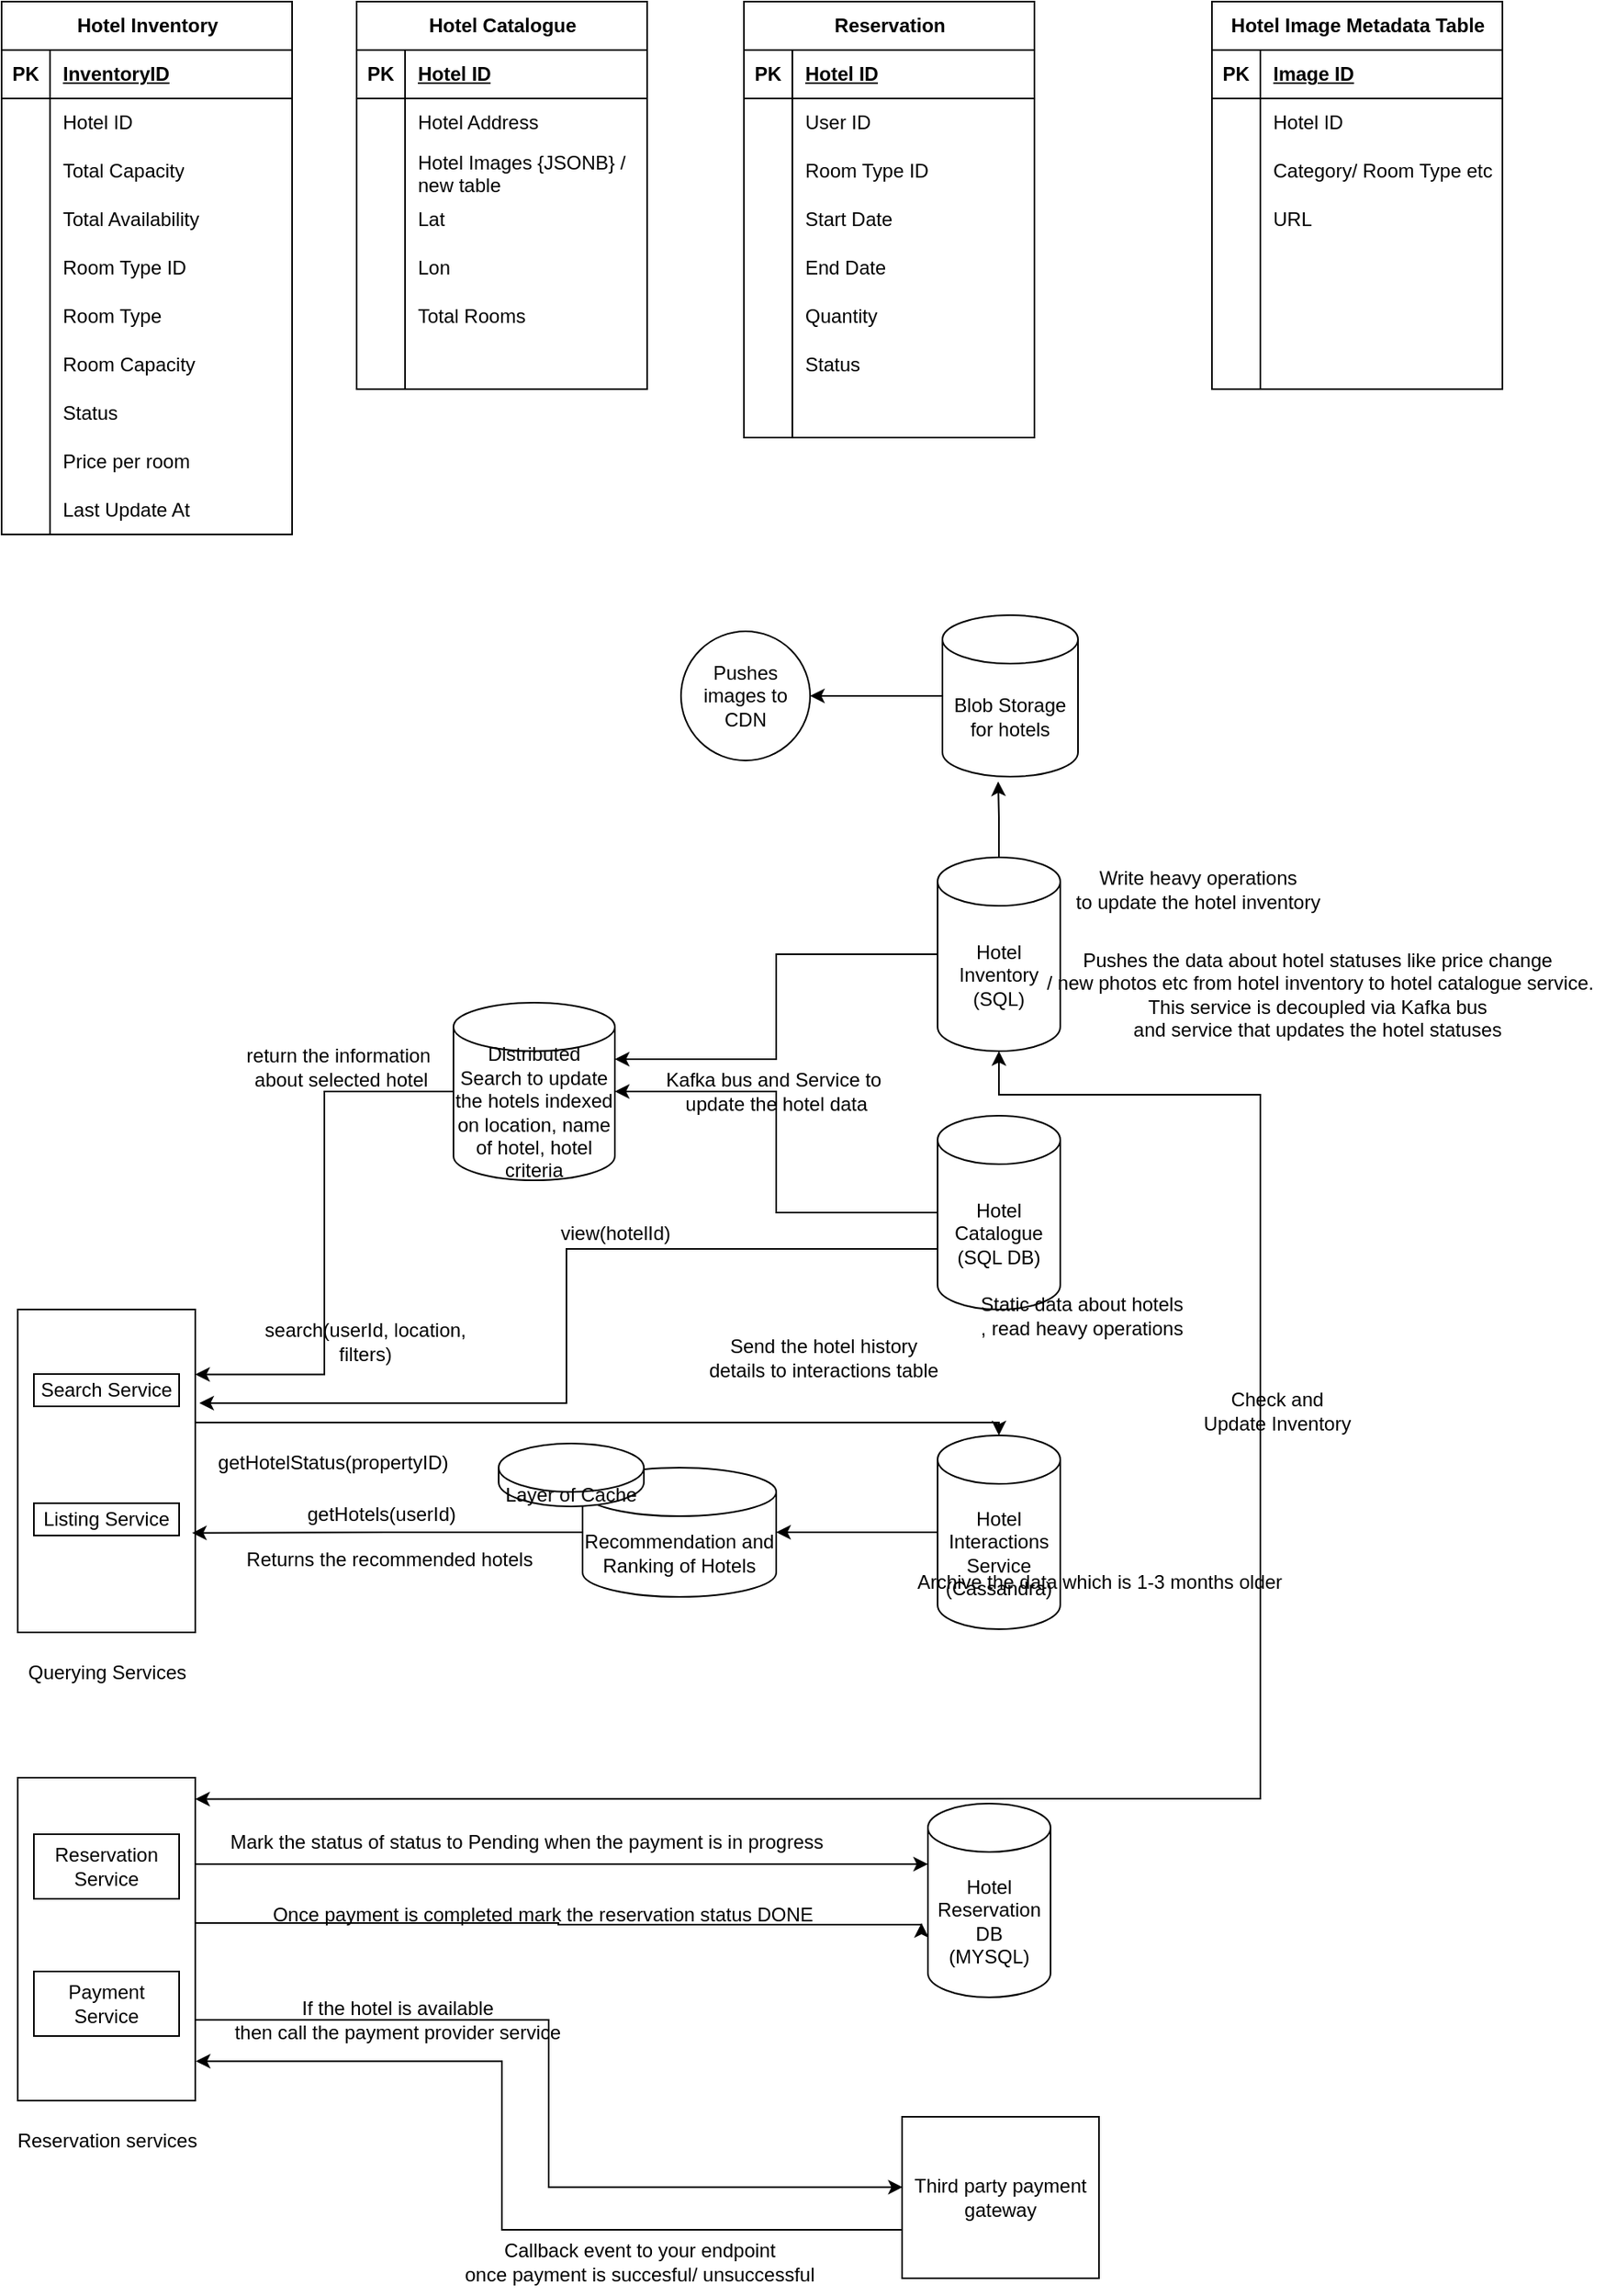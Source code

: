 <mxfile version="25.0.3">
  <diagram name="Page-1" id="vm1UubGcQgJOCqlKM7Y3">
    <mxGraphModel dx="2886" dy="2250" grid="1" gridSize="10" guides="1" tooltips="1" connect="1" arrows="1" fold="1" page="1" pageScale="1" pageWidth="827" pageHeight="1169" math="0" shadow="0">
      <root>
        <mxCell id="0" />
        <mxCell id="1" parent="0" />
        <mxCell id="UW23x5V6I6c93Vik2lZC-2" value="" style="rounded=0;whiteSpace=wrap;html=1;" vertex="1" parent="1">
          <mxGeometry y="240" width="110" height="200" as="geometry" />
        </mxCell>
        <mxCell id="UW23x5V6I6c93Vik2lZC-30" style="edgeStyle=orthogonalEdgeStyle;rounded=0;orthogonalLoop=1;jettySize=auto;html=1;entryX=1;entryY=0.5;entryDx=0;entryDy=0;entryPerimeter=0;" edge="1" parent="1" source="UW23x5V6I6c93Vik2lZC-3" target="UW23x5V6I6c93Vik2lZC-25">
          <mxGeometry relative="1" as="geometry">
            <mxPoint x="414" y="180" as="targetPoint" />
          </mxGeometry>
        </mxCell>
        <mxCell id="UW23x5V6I6c93Vik2lZC-3" value="Hotel Catalogue&lt;div&gt;(SQL DB)&lt;/div&gt;" style="shape=cylinder3;whiteSpace=wrap;html=1;boundedLbl=1;backgroundOutline=1;size=15;" vertex="1" parent="1">
          <mxGeometry x="570" y="120" width="76" height="120" as="geometry" />
        </mxCell>
        <mxCell id="UW23x5V6I6c93Vik2lZC-4" value="Hotel Inventory&lt;div&gt;(SQL)&lt;/div&gt;" style="shape=cylinder3;whiteSpace=wrap;html=1;boundedLbl=1;backgroundOutline=1;size=15;" vertex="1" parent="1">
          <mxGeometry x="570" y="-40" width="76" height="120" as="geometry" />
        </mxCell>
        <mxCell id="UW23x5V6I6c93Vik2lZC-6" value="search(userId, location,&lt;div&gt;filters)&lt;/div&gt;" style="text;html=1;align=center;verticalAlign=middle;resizable=0;points=[];autosize=1;strokeColor=none;fillColor=none;" vertex="1" parent="1">
          <mxGeometry x="140" y="240" width="150" height="40" as="geometry" />
        </mxCell>
        <mxCell id="UW23x5V6I6c93Vik2lZC-12" value="getHotelStatus(propertyID)" style="text;html=1;align=center;verticalAlign=middle;resizable=0;points=[];autosize=1;strokeColor=none;fillColor=none;" vertex="1" parent="1">
          <mxGeometry x="110" y="320" width="170" height="30" as="geometry" />
        </mxCell>
        <mxCell id="UW23x5V6I6c93Vik2lZC-14" value="Search Service" style="rounded=0;whiteSpace=wrap;html=1;" vertex="1" parent="1">
          <mxGeometry x="10" y="280" width="90" height="20" as="geometry" />
        </mxCell>
        <mxCell id="UW23x5V6I6c93Vik2lZC-15" value="Listing Service" style="rounded=0;whiteSpace=wrap;html=1;" vertex="1" parent="1">
          <mxGeometry x="10" y="360" width="90" height="20" as="geometry" />
        </mxCell>
        <mxCell id="UW23x5V6I6c93Vik2lZC-25" value="Distributed Search to update the hotels indexed on location, name of hotel, hotel criteria" style="shape=cylinder3;whiteSpace=wrap;html=1;boundedLbl=1;backgroundOutline=1;size=15;" vertex="1" parent="1">
          <mxGeometry x="270" y="50" width="100" height="110" as="geometry" />
        </mxCell>
        <mxCell id="UW23x5V6I6c93Vik2lZC-31" value="return the information&amp;nbsp;&lt;div&gt;about selected hotel&lt;br&gt;&lt;/div&gt;" style="text;html=1;align=center;verticalAlign=middle;resizable=0;points=[];autosize=1;strokeColor=none;fillColor=none;" vertex="1" parent="1">
          <mxGeometry x="130" y="70" width="140" height="40" as="geometry" />
        </mxCell>
        <mxCell id="UW23x5V6I6c93Vik2lZC-36" value="Kafka bus and Service to&lt;div&gt;&amp;nbsp;update the hotel data&lt;/div&gt;" style="text;html=1;align=center;verticalAlign=middle;resizable=0;points=[];autosize=1;strokeColor=none;fillColor=none;" vertex="1" parent="1">
          <mxGeometry x="388" y="85" width="160" height="40" as="geometry" />
        </mxCell>
        <mxCell id="UW23x5V6I6c93Vik2lZC-37" value="Hotel Interactions Service&lt;div&gt;(Cassandra)&lt;/div&gt;" style="shape=cylinder3;whiteSpace=wrap;html=1;boundedLbl=1;backgroundOutline=1;size=15;" vertex="1" parent="1">
          <mxGeometry x="570" y="318" width="76" height="120" as="geometry" />
        </mxCell>
        <mxCell id="UW23x5V6I6c93Vik2lZC-38" value="&lt;div&gt;Recommendation and Ranking of Hotels&lt;/div&gt;" style="shape=cylinder3;whiteSpace=wrap;html=1;boundedLbl=1;backgroundOutline=1;size=15;" vertex="1" parent="1">
          <mxGeometry x="350" y="338" width="120" height="80" as="geometry" />
        </mxCell>
        <mxCell id="UW23x5V6I6c93Vik2lZC-39" style="edgeStyle=orthogonalEdgeStyle;rounded=0;orthogonalLoop=1;jettySize=auto;html=1;entryX=1;entryY=0.5;entryDx=0;entryDy=0;entryPerimeter=0;" edge="1" parent="1" source="UW23x5V6I6c93Vik2lZC-37" target="UW23x5V6I6c93Vik2lZC-38">
          <mxGeometry relative="1" as="geometry" />
        </mxCell>
        <mxCell id="UW23x5V6I6c93Vik2lZC-40" style="edgeStyle=orthogonalEdgeStyle;rounded=0;orthogonalLoop=1;jettySize=auto;html=1;entryX=0.982;entryY=0.692;entryDx=0;entryDy=0;entryPerimeter=0;" edge="1" parent="1" source="UW23x5V6I6c93Vik2lZC-38" target="UW23x5V6I6c93Vik2lZC-2">
          <mxGeometry relative="1" as="geometry" />
        </mxCell>
        <mxCell id="UW23x5V6I6c93Vik2lZC-42" style="edgeStyle=orthogonalEdgeStyle;rounded=0;orthogonalLoop=1;jettySize=auto;html=1;entryX=0.5;entryY=0;entryDx=0;entryDy=0;entryPerimeter=0;" edge="1" parent="1" target="UW23x5V6I6c93Vik2lZC-37">
          <mxGeometry relative="1" as="geometry">
            <mxPoint x="110" y="310" as="sourcePoint" />
            <Array as="points">
              <mxPoint x="110" y="310" />
              <mxPoint x="608" y="310" />
            </Array>
          </mxGeometry>
        </mxCell>
        <mxCell id="UW23x5V6I6c93Vik2lZC-43" style="edgeStyle=orthogonalEdgeStyle;rounded=0;orthogonalLoop=1;jettySize=auto;html=1;entryX=1;entryY=0.201;entryDx=0;entryDy=0;entryPerimeter=0;" edge="1" parent="1" source="UW23x5V6I6c93Vik2lZC-25" target="UW23x5V6I6c93Vik2lZC-2">
          <mxGeometry relative="1" as="geometry" />
        </mxCell>
        <mxCell id="UW23x5V6I6c93Vik2lZC-44" value="Send the hotel history&lt;div&gt;details to interactions table&lt;/div&gt;" style="text;html=1;align=center;verticalAlign=middle;resizable=0;points=[];autosize=1;strokeColor=none;fillColor=none;" vertex="1" parent="1">
          <mxGeometry x="414" y="250" width="170" height="40" as="geometry" />
        </mxCell>
        <mxCell id="UW23x5V6I6c93Vik2lZC-46" value="Pushes the data about hotel statuses like price change&lt;div&gt;&amp;nbsp;/ new photos etc from hotel inventory to hotel catalogue service.&lt;/div&gt;&lt;div&gt;This service is decoupled via Kafka bus&lt;/div&gt;&lt;div&gt;and service that updates the hotel statuses&lt;/div&gt;" style="text;html=1;align=center;verticalAlign=middle;resizable=0;points=[];autosize=1;strokeColor=none;fillColor=none;" vertex="1" parent="1">
          <mxGeometry x="620" y="10" width="370" height="70" as="geometry" />
        </mxCell>
        <mxCell id="UW23x5V6I6c93Vik2lZC-47" value="Returns the recommended hotels" style="text;html=1;align=center;verticalAlign=middle;resizable=0;points=[];autosize=1;strokeColor=none;fillColor=none;" vertex="1" parent="1">
          <mxGeometry x="130" y="380" width="200" height="30" as="geometry" />
        </mxCell>
        <mxCell id="UW23x5V6I6c93Vik2lZC-50" value="&lt;div&gt;Layer of Cache&lt;/div&gt;" style="shape=cylinder3;whiteSpace=wrap;html=1;boundedLbl=1;backgroundOutline=1;size=15;" vertex="1" parent="1">
          <mxGeometry x="298" y="323" width="90" height="39" as="geometry" />
        </mxCell>
        <mxCell id="UW23x5V6I6c93Vik2lZC-51" value="getHotels(userId)" style="text;html=1;align=center;verticalAlign=middle;resizable=0;points=[];autosize=1;strokeColor=none;fillColor=none;" vertex="1" parent="1">
          <mxGeometry x="170" y="354" width="110" height="26" as="geometry" />
        </mxCell>
        <mxCell id="UW23x5V6I6c93Vik2lZC-52" value="&lt;br class=&quot;Apple-interchange-newline&quot;&gt;&lt;span style=&quot;text-wrap-mode: wrap;&quot;&gt;Archive the data which is 1-3 months older&lt;/span&gt;" style="text;html=1;align=center;verticalAlign=middle;resizable=0;points=[];autosize=1;strokeColor=none;fillColor=none;" vertex="1" parent="1">
          <mxGeometry x="548" y="380" width="244" height="41" as="geometry" />
        </mxCell>
        <mxCell id="UW23x5V6I6c93Vik2lZC-53" value="Hotel Inventory" style="shape=table;startSize=30;container=1;collapsible=1;childLayout=tableLayout;fixedRows=1;rowLines=0;fontStyle=1;align=center;resizeLast=1;html=1;" vertex="1" parent="1">
          <mxGeometry x="-10" y="-570" width="180" height="330" as="geometry" />
        </mxCell>
        <mxCell id="UW23x5V6I6c93Vik2lZC-54" value="" style="shape=tableRow;horizontal=0;startSize=0;swimlaneHead=0;swimlaneBody=0;fillColor=none;collapsible=0;dropTarget=0;points=[[0,0.5],[1,0.5]];portConstraint=eastwest;top=0;left=0;right=0;bottom=1;" vertex="1" parent="UW23x5V6I6c93Vik2lZC-53">
          <mxGeometry y="30" width="180" height="30" as="geometry" />
        </mxCell>
        <mxCell id="UW23x5V6I6c93Vik2lZC-55" value="PK" style="shape=partialRectangle;connectable=0;fillColor=none;top=0;left=0;bottom=0;right=0;fontStyle=1;overflow=hidden;whiteSpace=wrap;html=1;" vertex="1" parent="UW23x5V6I6c93Vik2lZC-54">
          <mxGeometry width="30" height="30" as="geometry">
            <mxRectangle width="30" height="30" as="alternateBounds" />
          </mxGeometry>
        </mxCell>
        <mxCell id="UW23x5V6I6c93Vik2lZC-56" value="InventoryID" style="shape=partialRectangle;connectable=0;fillColor=none;top=0;left=0;bottom=0;right=0;align=left;spacingLeft=6;fontStyle=5;overflow=hidden;whiteSpace=wrap;html=1;" vertex="1" parent="UW23x5V6I6c93Vik2lZC-54">
          <mxGeometry x="30" width="150" height="30" as="geometry">
            <mxRectangle width="150" height="30" as="alternateBounds" />
          </mxGeometry>
        </mxCell>
        <mxCell id="UW23x5V6I6c93Vik2lZC-57" value="" style="shape=tableRow;horizontal=0;startSize=0;swimlaneHead=0;swimlaneBody=0;fillColor=none;collapsible=0;dropTarget=0;points=[[0,0.5],[1,0.5]];portConstraint=eastwest;top=0;left=0;right=0;bottom=0;" vertex="1" parent="UW23x5V6I6c93Vik2lZC-53">
          <mxGeometry y="60" width="180" height="30" as="geometry" />
        </mxCell>
        <mxCell id="UW23x5V6I6c93Vik2lZC-58" value="" style="shape=partialRectangle;connectable=0;fillColor=none;top=0;left=0;bottom=0;right=0;editable=1;overflow=hidden;whiteSpace=wrap;html=1;" vertex="1" parent="UW23x5V6I6c93Vik2lZC-57">
          <mxGeometry width="30" height="30" as="geometry">
            <mxRectangle width="30" height="30" as="alternateBounds" />
          </mxGeometry>
        </mxCell>
        <mxCell id="UW23x5V6I6c93Vik2lZC-59" value="Hotel ID" style="shape=partialRectangle;connectable=0;fillColor=none;top=0;left=0;bottom=0;right=0;align=left;spacingLeft=6;overflow=hidden;whiteSpace=wrap;html=1;" vertex="1" parent="UW23x5V6I6c93Vik2lZC-57">
          <mxGeometry x="30" width="150" height="30" as="geometry">
            <mxRectangle width="150" height="30" as="alternateBounds" />
          </mxGeometry>
        </mxCell>
        <mxCell id="UW23x5V6I6c93Vik2lZC-106" style="shape=tableRow;horizontal=0;startSize=0;swimlaneHead=0;swimlaneBody=0;fillColor=none;collapsible=0;dropTarget=0;points=[[0,0.5],[1,0.5]];portConstraint=eastwest;top=0;left=0;right=0;bottom=0;" vertex="1" parent="UW23x5V6I6c93Vik2lZC-53">
          <mxGeometry y="90" width="180" height="30" as="geometry" />
        </mxCell>
        <mxCell id="UW23x5V6I6c93Vik2lZC-107" style="shape=partialRectangle;connectable=0;fillColor=none;top=0;left=0;bottom=0;right=0;editable=1;overflow=hidden;whiteSpace=wrap;html=1;" vertex="1" parent="UW23x5V6I6c93Vik2lZC-106">
          <mxGeometry width="30" height="30" as="geometry">
            <mxRectangle width="30" height="30" as="alternateBounds" />
          </mxGeometry>
        </mxCell>
        <mxCell id="UW23x5V6I6c93Vik2lZC-108" value="Total Capacity" style="shape=partialRectangle;connectable=0;fillColor=none;top=0;left=0;bottom=0;right=0;align=left;spacingLeft=6;overflow=hidden;whiteSpace=wrap;html=1;" vertex="1" parent="UW23x5V6I6c93Vik2lZC-106">
          <mxGeometry x="30" width="150" height="30" as="geometry">
            <mxRectangle width="150" height="30" as="alternateBounds" />
          </mxGeometry>
        </mxCell>
        <mxCell id="UW23x5V6I6c93Vik2lZC-103" style="shape=tableRow;horizontal=0;startSize=0;swimlaneHead=0;swimlaneBody=0;fillColor=none;collapsible=0;dropTarget=0;points=[[0,0.5],[1,0.5]];portConstraint=eastwest;top=0;left=0;right=0;bottom=0;" vertex="1" parent="UW23x5V6I6c93Vik2lZC-53">
          <mxGeometry y="120" width="180" height="30" as="geometry" />
        </mxCell>
        <mxCell id="UW23x5V6I6c93Vik2lZC-104" style="shape=partialRectangle;connectable=0;fillColor=none;top=0;left=0;bottom=0;right=0;editable=1;overflow=hidden;whiteSpace=wrap;html=1;" vertex="1" parent="UW23x5V6I6c93Vik2lZC-103">
          <mxGeometry width="30" height="30" as="geometry">
            <mxRectangle width="30" height="30" as="alternateBounds" />
          </mxGeometry>
        </mxCell>
        <mxCell id="UW23x5V6I6c93Vik2lZC-105" value="Total Availability" style="shape=partialRectangle;connectable=0;fillColor=none;top=0;left=0;bottom=0;right=0;align=left;spacingLeft=6;overflow=hidden;whiteSpace=wrap;html=1;" vertex="1" parent="UW23x5V6I6c93Vik2lZC-103">
          <mxGeometry x="30" width="150" height="30" as="geometry">
            <mxRectangle width="150" height="30" as="alternateBounds" />
          </mxGeometry>
        </mxCell>
        <mxCell id="UW23x5V6I6c93Vik2lZC-131" style="shape=tableRow;horizontal=0;startSize=0;swimlaneHead=0;swimlaneBody=0;fillColor=none;collapsible=0;dropTarget=0;points=[[0,0.5],[1,0.5]];portConstraint=eastwest;top=0;left=0;right=0;bottom=0;" vertex="1" parent="UW23x5V6I6c93Vik2lZC-53">
          <mxGeometry y="150" width="180" height="30" as="geometry" />
        </mxCell>
        <mxCell id="UW23x5V6I6c93Vik2lZC-132" style="shape=partialRectangle;connectable=0;fillColor=none;top=0;left=0;bottom=0;right=0;editable=1;overflow=hidden;whiteSpace=wrap;html=1;" vertex="1" parent="UW23x5V6I6c93Vik2lZC-131">
          <mxGeometry width="30" height="30" as="geometry">
            <mxRectangle width="30" height="30" as="alternateBounds" />
          </mxGeometry>
        </mxCell>
        <mxCell id="UW23x5V6I6c93Vik2lZC-133" value="Room Type ID" style="shape=partialRectangle;connectable=0;fillColor=none;top=0;left=0;bottom=0;right=0;align=left;spacingLeft=6;overflow=hidden;whiteSpace=wrap;html=1;" vertex="1" parent="UW23x5V6I6c93Vik2lZC-131">
          <mxGeometry x="30" width="150" height="30" as="geometry">
            <mxRectangle width="150" height="30" as="alternateBounds" />
          </mxGeometry>
        </mxCell>
        <mxCell id="UW23x5V6I6c93Vik2lZC-60" value="" style="shape=tableRow;horizontal=0;startSize=0;swimlaneHead=0;swimlaneBody=0;fillColor=none;collapsible=0;dropTarget=0;points=[[0,0.5],[1,0.5]];portConstraint=eastwest;top=0;left=0;right=0;bottom=0;" vertex="1" parent="UW23x5V6I6c93Vik2lZC-53">
          <mxGeometry y="180" width="180" height="30" as="geometry" />
        </mxCell>
        <mxCell id="UW23x5V6I6c93Vik2lZC-61" value="" style="shape=partialRectangle;connectable=0;fillColor=none;top=0;left=0;bottom=0;right=0;editable=1;overflow=hidden;whiteSpace=wrap;html=1;" vertex="1" parent="UW23x5V6I6c93Vik2lZC-60">
          <mxGeometry width="30" height="30" as="geometry">
            <mxRectangle width="30" height="30" as="alternateBounds" />
          </mxGeometry>
        </mxCell>
        <mxCell id="UW23x5V6I6c93Vik2lZC-62" value="Room Type" style="shape=partialRectangle;connectable=0;fillColor=none;top=0;left=0;bottom=0;right=0;align=left;spacingLeft=6;overflow=hidden;whiteSpace=wrap;html=1;" vertex="1" parent="UW23x5V6I6c93Vik2lZC-60">
          <mxGeometry x="30" width="150" height="30" as="geometry">
            <mxRectangle width="150" height="30" as="alternateBounds" />
          </mxGeometry>
        </mxCell>
        <mxCell id="UW23x5V6I6c93Vik2lZC-63" value="" style="shape=tableRow;horizontal=0;startSize=0;swimlaneHead=0;swimlaneBody=0;fillColor=none;collapsible=0;dropTarget=0;points=[[0,0.5],[1,0.5]];portConstraint=eastwest;top=0;left=0;right=0;bottom=0;" vertex="1" parent="UW23x5V6I6c93Vik2lZC-53">
          <mxGeometry y="210" width="180" height="30" as="geometry" />
        </mxCell>
        <mxCell id="UW23x5V6I6c93Vik2lZC-64" value="" style="shape=partialRectangle;connectable=0;fillColor=none;top=0;left=0;bottom=0;right=0;editable=1;overflow=hidden;whiteSpace=wrap;html=1;" vertex="1" parent="UW23x5V6I6c93Vik2lZC-63">
          <mxGeometry width="30" height="30" as="geometry">
            <mxRectangle width="30" height="30" as="alternateBounds" />
          </mxGeometry>
        </mxCell>
        <mxCell id="UW23x5V6I6c93Vik2lZC-65" value="Room Capacity" style="shape=partialRectangle;connectable=0;fillColor=none;top=0;left=0;bottom=0;right=0;align=left;spacingLeft=6;overflow=hidden;whiteSpace=wrap;html=1;" vertex="1" parent="UW23x5V6I6c93Vik2lZC-63">
          <mxGeometry x="30" width="150" height="30" as="geometry">
            <mxRectangle width="150" height="30" as="alternateBounds" />
          </mxGeometry>
        </mxCell>
        <mxCell id="UW23x5V6I6c93Vik2lZC-100" style="shape=tableRow;horizontal=0;startSize=0;swimlaneHead=0;swimlaneBody=0;fillColor=none;collapsible=0;dropTarget=0;points=[[0,0.5],[1,0.5]];portConstraint=eastwest;top=0;left=0;right=0;bottom=0;" vertex="1" parent="UW23x5V6I6c93Vik2lZC-53">
          <mxGeometry y="240" width="180" height="30" as="geometry" />
        </mxCell>
        <mxCell id="UW23x5V6I6c93Vik2lZC-101" style="shape=partialRectangle;connectable=0;fillColor=none;top=0;left=0;bottom=0;right=0;editable=1;overflow=hidden;whiteSpace=wrap;html=1;" vertex="1" parent="UW23x5V6I6c93Vik2lZC-100">
          <mxGeometry width="30" height="30" as="geometry">
            <mxRectangle width="30" height="30" as="alternateBounds" />
          </mxGeometry>
        </mxCell>
        <mxCell id="UW23x5V6I6c93Vik2lZC-102" value="Status" style="shape=partialRectangle;connectable=0;fillColor=none;top=0;left=0;bottom=0;right=0;align=left;spacingLeft=6;overflow=hidden;whiteSpace=wrap;html=1;" vertex="1" parent="UW23x5V6I6c93Vik2lZC-100">
          <mxGeometry x="30" width="150" height="30" as="geometry">
            <mxRectangle width="150" height="30" as="alternateBounds" />
          </mxGeometry>
        </mxCell>
        <mxCell id="UW23x5V6I6c93Vik2lZC-69" style="shape=tableRow;horizontal=0;startSize=0;swimlaneHead=0;swimlaneBody=0;fillColor=none;collapsible=0;dropTarget=0;points=[[0,0.5],[1,0.5]];portConstraint=eastwest;top=0;left=0;right=0;bottom=0;" vertex="1" parent="UW23x5V6I6c93Vik2lZC-53">
          <mxGeometry y="270" width="180" height="30" as="geometry" />
        </mxCell>
        <mxCell id="UW23x5V6I6c93Vik2lZC-70" style="shape=partialRectangle;connectable=0;fillColor=none;top=0;left=0;bottom=0;right=0;editable=1;overflow=hidden;whiteSpace=wrap;html=1;" vertex="1" parent="UW23x5V6I6c93Vik2lZC-69">
          <mxGeometry width="30" height="30" as="geometry">
            <mxRectangle width="30" height="30" as="alternateBounds" />
          </mxGeometry>
        </mxCell>
        <mxCell id="UW23x5V6I6c93Vik2lZC-71" value="Price per room" style="shape=partialRectangle;connectable=0;fillColor=none;top=0;left=0;bottom=0;right=0;align=left;spacingLeft=6;overflow=hidden;whiteSpace=wrap;html=1;" vertex="1" parent="UW23x5V6I6c93Vik2lZC-69">
          <mxGeometry x="30" width="150" height="30" as="geometry">
            <mxRectangle width="150" height="30" as="alternateBounds" />
          </mxGeometry>
        </mxCell>
        <mxCell id="UW23x5V6I6c93Vik2lZC-72" style="shape=tableRow;horizontal=0;startSize=0;swimlaneHead=0;swimlaneBody=0;fillColor=none;collapsible=0;dropTarget=0;points=[[0,0.5],[1,0.5]];portConstraint=eastwest;top=0;left=0;right=0;bottom=0;" vertex="1" parent="UW23x5V6I6c93Vik2lZC-53">
          <mxGeometry y="300" width="180" height="30" as="geometry" />
        </mxCell>
        <mxCell id="UW23x5V6I6c93Vik2lZC-73" style="shape=partialRectangle;connectable=0;fillColor=none;top=0;left=0;bottom=0;right=0;editable=1;overflow=hidden;whiteSpace=wrap;html=1;" vertex="1" parent="UW23x5V6I6c93Vik2lZC-72">
          <mxGeometry width="30" height="30" as="geometry">
            <mxRectangle width="30" height="30" as="alternateBounds" />
          </mxGeometry>
        </mxCell>
        <mxCell id="UW23x5V6I6c93Vik2lZC-74" value="Last Update At" style="shape=partialRectangle;connectable=0;fillColor=none;top=0;left=0;bottom=0;right=0;align=left;spacingLeft=6;overflow=hidden;whiteSpace=wrap;html=1;" vertex="1" parent="UW23x5V6I6c93Vik2lZC-72">
          <mxGeometry x="30" width="150" height="30" as="geometry">
            <mxRectangle width="150" height="30" as="alternateBounds" />
          </mxGeometry>
        </mxCell>
        <mxCell id="UW23x5V6I6c93Vik2lZC-75" value="Hotel Catalogue" style="shape=table;startSize=30;container=1;collapsible=1;childLayout=tableLayout;fixedRows=1;rowLines=0;fontStyle=1;align=center;resizeLast=1;html=1;" vertex="1" parent="1">
          <mxGeometry x="210" y="-570" width="180" height="240" as="geometry" />
        </mxCell>
        <mxCell id="UW23x5V6I6c93Vik2lZC-76" value="" style="shape=tableRow;horizontal=0;startSize=0;swimlaneHead=0;swimlaneBody=0;fillColor=none;collapsible=0;dropTarget=0;points=[[0,0.5],[1,0.5]];portConstraint=eastwest;top=0;left=0;right=0;bottom=1;" vertex="1" parent="UW23x5V6I6c93Vik2lZC-75">
          <mxGeometry y="30" width="180" height="30" as="geometry" />
        </mxCell>
        <mxCell id="UW23x5V6I6c93Vik2lZC-77" value="PK" style="shape=partialRectangle;connectable=0;fillColor=none;top=0;left=0;bottom=0;right=0;fontStyle=1;overflow=hidden;whiteSpace=wrap;html=1;" vertex="1" parent="UW23x5V6I6c93Vik2lZC-76">
          <mxGeometry width="30" height="30" as="geometry">
            <mxRectangle width="30" height="30" as="alternateBounds" />
          </mxGeometry>
        </mxCell>
        <mxCell id="UW23x5V6I6c93Vik2lZC-78" value="Hotel ID" style="shape=partialRectangle;connectable=0;fillColor=none;top=0;left=0;bottom=0;right=0;align=left;spacingLeft=6;fontStyle=5;overflow=hidden;whiteSpace=wrap;html=1;" vertex="1" parent="UW23x5V6I6c93Vik2lZC-76">
          <mxGeometry x="30" width="150" height="30" as="geometry">
            <mxRectangle width="150" height="30" as="alternateBounds" />
          </mxGeometry>
        </mxCell>
        <mxCell id="UW23x5V6I6c93Vik2lZC-79" value="" style="shape=tableRow;horizontal=0;startSize=0;swimlaneHead=0;swimlaneBody=0;fillColor=none;collapsible=0;dropTarget=0;points=[[0,0.5],[1,0.5]];portConstraint=eastwest;top=0;left=0;right=0;bottom=0;" vertex="1" parent="UW23x5V6I6c93Vik2lZC-75">
          <mxGeometry y="60" width="180" height="30" as="geometry" />
        </mxCell>
        <mxCell id="UW23x5V6I6c93Vik2lZC-80" value="" style="shape=partialRectangle;connectable=0;fillColor=none;top=0;left=0;bottom=0;right=0;editable=1;overflow=hidden;whiteSpace=wrap;html=1;" vertex="1" parent="UW23x5V6I6c93Vik2lZC-79">
          <mxGeometry width="30" height="30" as="geometry">
            <mxRectangle width="30" height="30" as="alternateBounds" />
          </mxGeometry>
        </mxCell>
        <mxCell id="UW23x5V6I6c93Vik2lZC-81" value="Hotel Address" style="shape=partialRectangle;connectable=0;fillColor=none;top=0;left=0;bottom=0;right=0;align=left;spacingLeft=6;overflow=hidden;whiteSpace=wrap;html=1;" vertex="1" parent="UW23x5V6I6c93Vik2lZC-79">
          <mxGeometry x="30" width="150" height="30" as="geometry">
            <mxRectangle width="150" height="30" as="alternateBounds" />
          </mxGeometry>
        </mxCell>
        <mxCell id="UW23x5V6I6c93Vik2lZC-82" value="" style="shape=tableRow;horizontal=0;startSize=0;swimlaneHead=0;swimlaneBody=0;fillColor=none;collapsible=0;dropTarget=0;points=[[0,0.5],[1,0.5]];portConstraint=eastwest;top=0;left=0;right=0;bottom=0;" vertex="1" parent="UW23x5V6I6c93Vik2lZC-75">
          <mxGeometry y="90" width="180" height="30" as="geometry" />
        </mxCell>
        <mxCell id="UW23x5V6I6c93Vik2lZC-83" value="" style="shape=partialRectangle;connectable=0;fillColor=none;top=0;left=0;bottom=0;right=0;editable=1;overflow=hidden;whiteSpace=wrap;html=1;" vertex="1" parent="UW23x5V6I6c93Vik2lZC-82">
          <mxGeometry width="30" height="30" as="geometry">
            <mxRectangle width="30" height="30" as="alternateBounds" />
          </mxGeometry>
        </mxCell>
        <mxCell id="UW23x5V6I6c93Vik2lZC-84" value="Hotel Images {JSONB} / new table" style="shape=partialRectangle;connectable=0;fillColor=none;top=0;left=0;bottom=0;right=0;align=left;spacingLeft=6;overflow=hidden;whiteSpace=wrap;html=1;" vertex="1" parent="UW23x5V6I6c93Vik2lZC-82">
          <mxGeometry x="30" width="150" height="30" as="geometry">
            <mxRectangle width="150" height="30" as="alternateBounds" />
          </mxGeometry>
        </mxCell>
        <mxCell id="UW23x5V6I6c93Vik2lZC-85" value="" style="shape=tableRow;horizontal=0;startSize=0;swimlaneHead=0;swimlaneBody=0;fillColor=none;collapsible=0;dropTarget=0;points=[[0,0.5],[1,0.5]];portConstraint=eastwest;top=0;left=0;right=0;bottom=0;" vertex="1" parent="UW23x5V6I6c93Vik2lZC-75">
          <mxGeometry y="120" width="180" height="30" as="geometry" />
        </mxCell>
        <mxCell id="UW23x5V6I6c93Vik2lZC-86" value="" style="shape=partialRectangle;connectable=0;fillColor=none;top=0;left=0;bottom=0;right=0;editable=1;overflow=hidden;whiteSpace=wrap;html=1;" vertex="1" parent="UW23x5V6I6c93Vik2lZC-85">
          <mxGeometry width="30" height="30" as="geometry">
            <mxRectangle width="30" height="30" as="alternateBounds" />
          </mxGeometry>
        </mxCell>
        <mxCell id="UW23x5V6I6c93Vik2lZC-87" value="Lat" style="shape=partialRectangle;connectable=0;fillColor=none;top=0;left=0;bottom=0;right=0;align=left;spacingLeft=6;overflow=hidden;whiteSpace=wrap;html=1;" vertex="1" parent="UW23x5V6I6c93Vik2lZC-85">
          <mxGeometry x="30" width="150" height="30" as="geometry">
            <mxRectangle width="150" height="30" as="alternateBounds" />
          </mxGeometry>
        </mxCell>
        <mxCell id="UW23x5V6I6c93Vik2lZC-88" style="shape=tableRow;horizontal=0;startSize=0;swimlaneHead=0;swimlaneBody=0;fillColor=none;collapsible=0;dropTarget=0;points=[[0,0.5],[1,0.5]];portConstraint=eastwest;top=0;left=0;right=0;bottom=0;" vertex="1" parent="UW23x5V6I6c93Vik2lZC-75">
          <mxGeometry y="150" width="180" height="30" as="geometry" />
        </mxCell>
        <mxCell id="UW23x5V6I6c93Vik2lZC-89" style="shape=partialRectangle;connectable=0;fillColor=none;top=0;left=0;bottom=0;right=0;editable=1;overflow=hidden;whiteSpace=wrap;html=1;" vertex="1" parent="UW23x5V6I6c93Vik2lZC-88">
          <mxGeometry width="30" height="30" as="geometry">
            <mxRectangle width="30" height="30" as="alternateBounds" />
          </mxGeometry>
        </mxCell>
        <mxCell id="UW23x5V6I6c93Vik2lZC-90" value="Lon" style="shape=partialRectangle;connectable=0;fillColor=none;top=0;left=0;bottom=0;right=0;align=left;spacingLeft=6;overflow=hidden;whiteSpace=wrap;html=1;" vertex="1" parent="UW23x5V6I6c93Vik2lZC-88">
          <mxGeometry x="30" width="150" height="30" as="geometry">
            <mxRectangle width="150" height="30" as="alternateBounds" />
          </mxGeometry>
        </mxCell>
        <mxCell id="UW23x5V6I6c93Vik2lZC-91" style="shape=tableRow;horizontal=0;startSize=0;swimlaneHead=0;swimlaneBody=0;fillColor=none;collapsible=0;dropTarget=0;points=[[0,0.5],[1,0.5]];portConstraint=eastwest;top=0;left=0;right=0;bottom=0;" vertex="1" parent="UW23x5V6I6c93Vik2lZC-75">
          <mxGeometry y="180" width="180" height="30" as="geometry" />
        </mxCell>
        <mxCell id="UW23x5V6I6c93Vik2lZC-92" style="shape=partialRectangle;connectable=0;fillColor=none;top=0;left=0;bottom=0;right=0;editable=1;overflow=hidden;whiteSpace=wrap;html=1;" vertex="1" parent="UW23x5V6I6c93Vik2lZC-91">
          <mxGeometry width="30" height="30" as="geometry">
            <mxRectangle width="30" height="30" as="alternateBounds" />
          </mxGeometry>
        </mxCell>
        <mxCell id="UW23x5V6I6c93Vik2lZC-93" value="Total Rooms" style="shape=partialRectangle;connectable=0;fillColor=none;top=0;left=0;bottom=0;right=0;align=left;spacingLeft=6;overflow=hidden;whiteSpace=wrap;html=1;" vertex="1" parent="UW23x5V6I6c93Vik2lZC-91">
          <mxGeometry x="30" width="150" height="30" as="geometry">
            <mxRectangle width="150" height="30" as="alternateBounds" />
          </mxGeometry>
        </mxCell>
        <mxCell id="UW23x5V6I6c93Vik2lZC-94" style="shape=tableRow;horizontal=0;startSize=0;swimlaneHead=0;swimlaneBody=0;fillColor=none;collapsible=0;dropTarget=0;points=[[0,0.5],[1,0.5]];portConstraint=eastwest;top=0;left=0;right=0;bottom=0;" vertex="1" parent="UW23x5V6I6c93Vik2lZC-75">
          <mxGeometry y="210" width="180" height="30" as="geometry" />
        </mxCell>
        <mxCell id="UW23x5V6I6c93Vik2lZC-95" style="shape=partialRectangle;connectable=0;fillColor=none;top=0;left=0;bottom=0;right=0;editable=1;overflow=hidden;whiteSpace=wrap;html=1;" vertex="1" parent="UW23x5V6I6c93Vik2lZC-94">
          <mxGeometry width="30" height="30" as="geometry">
            <mxRectangle width="30" height="30" as="alternateBounds" />
          </mxGeometry>
        </mxCell>
        <mxCell id="UW23x5V6I6c93Vik2lZC-96" value="" style="shape=partialRectangle;connectable=0;fillColor=none;top=0;left=0;bottom=0;right=0;align=left;spacingLeft=6;overflow=hidden;whiteSpace=wrap;html=1;" vertex="1" parent="UW23x5V6I6c93Vik2lZC-94">
          <mxGeometry x="30" width="150" height="30" as="geometry">
            <mxRectangle width="150" height="30" as="alternateBounds" />
          </mxGeometry>
        </mxCell>
        <mxCell id="UW23x5V6I6c93Vik2lZC-97" style="edgeStyle=orthogonalEdgeStyle;rounded=0;orthogonalLoop=1;jettySize=auto;html=1;entryX=1;entryY=0;entryDx=0;entryDy=35;entryPerimeter=0;" edge="1" parent="1" source="UW23x5V6I6c93Vik2lZC-4" target="UW23x5V6I6c93Vik2lZC-25">
          <mxGeometry relative="1" as="geometry" />
        </mxCell>
        <mxCell id="UW23x5V6I6c93Vik2lZC-98" value="Static data about hotels&lt;div&gt;, read heavy operations&lt;/div&gt;" style="text;html=1;align=center;verticalAlign=middle;resizable=0;points=[];autosize=1;strokeColor=none;fillColor=none;" vertex="1" parent="1">
          <mxGeometry x="584" y="224" width="150" height="40" as="geometry" />
        </mxCell>
        <mxCell id="UW23x5V6I6c93Vik2lZC-99" value="Write heavy operations&lt;div&gt;to update the hotel inventory&lt;/div&gt;" style="text;html=1;align=center;verticalAlign=middle;resizable=0;points=[];autosize=1;strokeColor=none;fillColor=none;" vertex="1" parent="1">
          <mxGeometry x="646" y="-40" width="170" height="40" as="geometry" />
        </mxCell>
        <mxCell id="UW23x5V6I6c93Vik2lZC-109" value="Reservation" style="shape=table;startSize=30;container=1;collapsible=1;childLayout=tableLayout;fixedRows=1;rowLines=0;fontStyle=1;align=center;resizeLast=1;html=1;" vertex="1" parent="1">
          <mxGeometry x="450" y="-570" width="180" height="270" as="geometry" />
        </mxCell>
        <mxCell id="UW23x5V6I6c93Vik2lZC-110" value="" style="shape=tableRow;horizontal=0;startSize=0;swimlaneHead=0;swimlaneBody=0;fillColor=none;collapsible=0;dropTarget=0;points=[[0,0.5],[1,0.5]];portConstraint=eastwest;top=0;left=0;right=0;bottom=1;" vertex="1" parent="UW23x5V6I6c93Vik2lZC-109">
          <mxGeometry y="30" width="180" height="30" as="geometry" />
        </mxCell>
        <mxCell id="UW23x5V6I6c93Vik2lZC-111" value="PK" style="shape=partialRectangle;connectable=0;fillColor=none;top=0;left=0;bottom=0;right=0;fontStyle=1;overflow=hidden;whiteSpace=wrap;html=1;" vertex="1" parent="UW23x5V6I6c93Vik2lZC-110">
          <mxGeometry width="30" height="30" as="geometry">
            <mxRectangle width="30" height="30" as="alternateBounds" />
          </mxGeometry>
        </mxCell>
        <mxCell id="UW23x5V6I6c93Vik2lZC-112" value="Hotel ID" style="shape=partialRectangle;connectable=0;fillColor=none;top=0;left=0;bottom=0;right=0;align=left;spacingLeft=6;fontStyle=5;overflow=hidden;whiteSpace=wrap;html=1;" vertex="1" parent="UW23x5V6I6c93Vik2lZC-110">
          <mxGeometry x="30" width="150" height="30" as="geometry">
            <mxRectangle width="150" height="30" as="alternateBounds" />
          </mxGeometry>
        </mxCell>
        <mxCell id="UW23x5V6I6c93Vik2lZC-160" style="shape=tableRow;horizontal=0;startSize=0;swimlaneHead=0;swimlaneBody=0;fillColor=none;collapsible=0;dropTarget=0;points=[[0,0.5],[1,0.5]];portConstraint=eastwest;top=0;left=0;right=0;bottom=0;" vertex="1" parent="UW23x5V6I6c93Vik2lZC-109">
          <mxGeometry y="60" width="180" height="30" as="geometry" />
        </mxCell>
        <mxCell id="UW23x5V6I6c93Vik2lZC-161" style="shape=partialRectangle;connectable=0;fillColor=none;top=0;left=0;bottom=0;right=0;editable=1;overflow=hidden;whiteSpace=wrap;html=1;" vertex="1" parent="UW23x5V6I6c93Vik2lZC-160">
          <mxGeometry width="30" height="30" as="geometry">
            <mxRectangle width="30" height="30" as="alternateBounds" />
          </mxGeometry>
        </mxCell>
        <mxCell id="UW23x5V6I6c93Vik2lZC-162" value="User ID" style="shape=partialRectangle;connectable=0;fillColor=none;top=0;left=0;bottom=0;right=0;align=left;spacingLeft=6;overflow=hidden;whiteSpace=wrap;html=1;" vertex="1" parent="UW23x5V6I6c93Vik2lZC-160">
          <mxGeometry x="30" width="150" height="30" as="geometry">
            <mxRectangle width="150" height="30" as="alternateBounds" />
          </mxGeometry>
        </mxCell>
        <mxCell id="UW23x5V6I6c93Vik2lZC-113" value="" style="shape=tableRow;horizontal=0;startSize=0;swimlaneHead=0;swimlaneBody=0;fillColor=none;collapsible=0;dropTarget=0;points=[[0,0.5],[1,0.5]];portConstraint=eastwest;top=0;left=0;right=0;bottom=0;" vertex="1" parent="UW23x5V6I6c93Vik2lZC-109">
          <mxGeometry y="90" width="180" height="30" as="geometry" />
        </mxCell>
        <mxCell id="UW23x5V6I6c93Vik2lZC-114" value="" style="shape=partialRectangle;connectable=0;fillColor=none;top=0;left=0;bottom=0;right=0;editable=1;overflow=hidden;whiteSpace=wrap;html=1;" vertex="1" parent="UW23x5V6I6c93Vik2lZC-113">
          <mxGeometry width="30" height="30" as="geometry">
            <mxRectangle width="30" height="30" as="alternateBounds" />
          </mxGeometry>
        </mxCell>
        <mxCell id="UW23x5V6I6c93Vik2lZC-115" value="Room Type ID" style="shape=partialRectangle;connectable=0;fillColor=none;top=0;left=0;bottom=0;right=0;align=left;spacingLeft=6;overflow=hidden;whiteSpace=wrap;html=1;" vertex="1" parent="UW23x5V6I6c93Vik2lZC-113">
          <mxGeometry x="30" width="150" height="30" as="geometry">
            <mxRectangle width="150" height="30" as="alternateBounds" />
          </mxGeometry>
        </mxCell>
        <mxCell id="UW23x5V6I6c93Vik2lZC-116" value="" style="shape=tableRow;horizontal=0;startSize=0;swimlaneHead=0;swimlaneBody=0;fillColor=none;collapsible=0;dropTarget=0;points=[[0,0.5],[1,0.5]];portConstraint=eastwest;top=0;left=0;right=0;bottom=0;" vertex="1" parent="UW23x5V6I6c93Vik2lZC-109">
          <mxGeometry y="120" width="180" height="30" as="geometry" />
        </mxCell>
        <mxCell id="UW23x5V6I6c93Vik2lZC-117" value="" style="shape=partialRectangle;connectable=0;fillColor=none;top=0;left=0;bottom=0;right=0;editable=1;overflow=hidden;whiteSpace=wrap;html=1;" vertex="1" parent="UW23x5V6I6c93Vik2lZC-116">
          <mxGeometry width="30" height="30" as="geometry">
            <mxRectangle width="30" height="30" as="alternateBounds" />
          </mxGeometry>
        </mxCell>
        <mxCell id="UW23x5V6I6c93Vik2lZC-118" value="Start Date" style="shape=partialRectangle;connectable=0;fillColor=none;top=0;left=0;bottom=0;right=0;align=left;spacingLeft=6;overflow=hidden;whiteSpace=wrap;html=1;" vertex="1" parent="UW23x5V6I6c93Vik2lZC-116">
          <mxGeometry x="30" width="150" height="30" as="geometry">
            <mxRectangle width="150" height="30" as="alternateBounds" />
          </mxGeometry>
        </mxCell>
        <mxCell id="UW23x5V6I6c93Vik2lZC-119" value="" style="shape=tableRow;horizontal=0;startSize=0;swimlaneHead=0;swimlaneBody=0;fillColor=none;collapsible=0;dropTarget=0;points=[[0,0.5],[1,0.5]];portConstraint=eastwest;top=0;left=0;right=0;bottom=0;" vertex="1" parent="UW23x5V6I6c93Vik2lZC-109">
          <mxGeometry y="150" width="180" height="30" as="geometry" />
        </mxCell>
        <mxCell id="UW23x5V6I6c93Vik2lZC-120" value="" style="shape=partialRectangle;connectable=0;fillColor=none;top=0;left=0;bottom=0;right=0;editable=1;overflow=hidden;whiteSpace=wrap;html=1;" vertex="1" parent="UW23x5V6I6c93Vik2lZC-119">
          <mxGeometry width="30" height="30" as="geometry">
            <mxRectangle width="30" height="30" as="alternateBounds" />
          </mxGeometry>
        </mxCell>
        <mxCell id="UW23x5V6I6c93Vik2lZC-121" value="End Date" style="shape=partialRectangle;connectable=0;fillColor=none;top=0;left=0;bottom=0;right=0;align=left;spacingLeft=6;overflow=hidden;whiteSpace=wrap;html=1;" vertex="1" parent="UW23x5V6I6c93Vik2lZC-119">
          <mxGeometry x="30" width="150" height="30" as="geometry">
            <mxRectangle width="150" height="30" as="alternateBounds" />
          </mxGeometry>
        </mxCell>
        <mxCell id="UW23x5V6I6c93Vik2lZC-122" style="shape=tableRow;horizontal=0;startSize=0;swimlaneHead=0;swimlaneBody=0;fillColor=none;collapsible=0;dropTarget=0;points=[[0,0.5],[1,0.5]];portConstraint=eastwest;top=0;left=0;right=0;bottom=0;" vertex="1" parent="UW23x5V6I6c93Vik2lZC-109">
          <mxGeometry y="180" width="180" height="30" as="geometry" />
        </mxCell>
        <mxCell id="UW23x5V6I6c93Vik2lZC-123" style="shape=partialRectangle;connectable=0;fillColor=none;top=0;left=0;bottom=0;right=0;editable=1;overflow=hidden;whiteSpace=wrap;html=1;" vertex="1" parent="UW23x5V6I6c93Vik2lZC-122">
          <mxGeometry width="30" height="30" as="geometry">
            <mxRectangle width="30" height="30" as="alternateBounds" />
          </mxGeometry>
        </mxCell>
        <mxCell id="UW23x5V6I6c93Vik2lZC-124" value="Quantity" style="shape=partialRectangle;connectable=0;fillColor=none;top=0;left=0;bottom=0;right=0;align=left;spacingLeft=6;overflow=hidden;whiteSpace=wrap;html=1;" vertex="1" parent="UW23x5V6I6c93Vik2lZC-122">
          <mxGeometry x="30" width="150" height="30" as="geometry">
            <mxRectangle width="150" height="30" as="alternateBounds" />
          </mxGeometry>
        </mxCell>
        <mxCell id="UW23x5V6I6c93Vik2lZC-125" style="shape=tableRow;horizontal=0;startSize=0;swimlaneHead=0;swimlaneBody=0;fillColor=none;collapsible=0;dropTarget=0;points=[[0,0.5],[1,0.5]];portConstraint=eastwest;top=0;left=0;right=0;bottom=0;" vertex="1" parent="UW23x5V6I6c93Vik2lZC-109">
          <mxGeometry y="210" width="180" height="30" as="geometry" />
        </mxCell>
        <mxCell id="UW23x5V6I6c93Vik2lZC-126" style="shape=partialRectangle;connectable=0;fillColor=none;top=0;left=0;bottom=0;right=0;editable=1;overflow=hidden;whiteSpace=wrap;html=1;" vertex="1" parent="UW23x5V6I6c93Vik2lZC-125">
          <mxGeometry width="30" height="30" as="geometry">
            <mxRectangle width="30" height="30" as="alternateBounds" />
          </mxGeometry>
        </mxCell>
        <mxCell id="UW23x5V6I6c93Vik2lZC-127" value="Status" style="shape=partialRectangle;connectable=0;fillColor=none;top=0;left=0;bottom=0;right=0;align=left;spacingLeft=6;overflow=hidden;whiteSpace=wrap;html=1;" vertex="1" parent="UW23x5V6I6c93Vik2lZC-125">
          <mxGeometry x="30" width="150" height="30" as="geometry">
            <mxRectangle width="150" height="30" as="alternateBounds" />
          </mxGeometry>
        </mxCell>
        <mxCell id="UW23x5V6I6c93Vik2lZC-128" style="shape=tableRow;horizontal=0;startSize=0;swimlaneHead=0;swimlaneBody=0;fillColor=none;collapsible=0;dropTarget=0;points=[[0,0.5],[1,0.5]];portConstraint=eastwest;top=0;left=0;right=0;bottom=0;" vertex="1" parent="UW23x5V6I6c93Vik2lZC-109">
          <mxGeometry y="240" width="180" height="30" as="geometry" />
        </mxCell>
        <mxCell id="UW23x5V6I6c93Vik2lZC-129" style="shape=partialRectangle;connectable=0;fillColor=none;top=0;left=0;bottom=0;right=0;editable=1;overflow=hidden;whiteSpace=wrap;html=1;" vertex="1" parent="UW23x5V6I6c93Vik2lZC-128">
          <mxGeometry width="30" height="30" as="geometry">
            <mxRectangle width="30" height="30" as="alternateBounds" />
          </mxGeometry>
        </mxCell>
        <mxCell id="UW23x5V6I6c93Vik2lZC-130" value="" style="shape=partialRectangle;connectable=0;fillColor=none;top=0;left=0;bottom=0;right=0;align=left;spacingLeft=6;overflow=hidden;whiteSpace=wrap;html=1;" vertex="1" parent="UW23x5V6I6c93Vik2lZC-128">
          <mxGeometry x="30" width="150" height="30" as="geometry">
            <mxRectangle width="150" height="30" as="alternateBounds" />
          </mxGeometry>
        </mxCell>
        <mxCell id="UW23x5V6I6c93Vik2lZC-135" value="" style="rounded=0;whiteSpace=wrap;html=1;" vertex="1" parent="1">
          <mxGeometry y="530" width="110" height="200" as="geometry" />
        </mxCell>
        <mxCell id="UW23x5V6I6c93Vik2lZC-136" value="Reservation Service" style="rounded=0;whiteSpace=wrap;html=1;" vertex="1" parent="1">
          <mxGeometry x="10" y="565" width="90" height="40" as="geometry" />
        </mxCell>
        <mxCell id="UW23x5V6I6c93Vik2lZC-138" value="Hotel Reservation DB&lt;div&gt;(MYSQL)&lt;/div&gt;" style="shape=cylinder3;whiteSpace=wrap;html=1;boundedLbl=1;backgroundOutline=1;size=15;" vertex="1" parent="1">
          <mxGeometry x="564" y="546" width="76" height="120" as="geometry" />
        </mxCell>
        <mxCell id="UW23x5V6I6c93Vik2lZC-142" value="&lt;div&gt;Check and&lt;/div&gt;Update Inventory" style="text;html=1;align=center;verticalAlign=middle;resizable=0;points=[];autosize=1;strokeColor=none;fillColor=none;" vertex="1" parent="1">
          <mxGeometry x="725" y="283" width="110" height="40" as="geometry" />
        </mxCell>
        <mxCell id="UW23x5V6I6c93Vik2lZC-143" value="Payment&lt;div&gt;Service&lt;/div&gt;" style="rounded=0;whiteSpace=wrap;html=1;" vertex="1" parent="1">
          <mxGeometry x="10" y="650" width="90" height="40" as="geometry" />
        </mxCell>
        <mxCell id="UW23x5V6I6c93Vik2lZC-144" value="Third party payment gateway" style="rounded=0;whiteSpace=wrap;html=1;" vertex="1" parent="1">
          <mxGeometry x="548" y="740" width="122" height="100" as="geometry" />
        </mxCell>
        <mxCell id="UW23x5V6I6c93Vik2lZC-146" style="edgeStyle=orthogonalEdgeStyle;rounded=0;orthogonalLoop=1;jettySize=auto;html=1;exitX=1;exitY=0.75;exitDx=0;exitDy=0;entryX=0.003;entryY=0.436;entryDx=0;entryDy=0;entryPerimeter=0;" edge="1" parent="1" source="UW23x5V6I6c93Vik2lZC-135" target="UW23x5V6I6c93Vik2lZC-144">
          <mxGeometry relative="1" as="geometry" />
        </mxCell>
        <mxCell id="UW23x5V6I6c93Vik2lZC-148" value="If the hotel is available&lt;div&gt;then call the payment provider service&lt;/div&gt;" style="text;html=1;align=center;verticalAlign=middle;resizable=0;points=[];autosize=1;strokeColor=none;fillColor=none;" vertex="1" parent="1">
          <mxGeometry x="120" y="660" width="230" height="40" as="geometry" />
        </mxCell>
        <mxCell id="UW23x5V6I6c93Vik2lZC-149" value="Once payment is completed mark the reservation status DONE" style="text;html=1;align=center;verticalAlign=middle;resizable=0;points=[];autosize=1;strokeColor=none;fillColor=none;" vertex="1" parent="1">
          <mxGeometry x="145" y="600" width="360" height="30" as="geometry" />
        </mxCell>
        <mxCell id="UW23x5V6I6c93Vik2lZC-150" value="Mark the status of status to Pending when the payment is in progress" style="text;html=1;align=center;verticalAlign=middle;resizable=0;points=[];autosize=1;strokeColor=none;fillColor=none;" vertex="1" parent="1">
          <mxGeometry x="120" y="555" width="390" height="30" as="geometry" />
        </mxCell>
        <mxCell id="UW23x5V6I6c93Vik2lZC-151" style="edgeStyle=orthogonalEdgeStyle;rounded=0;orthogonalLoop=1;jettySize=auto;html=1;" edge="1" parent="1" source="UW23x5V6I6c93Vik2lZC-135">
          <mxGeometry relative="1" as="geometry">
            <mxPoint x="560" y="620" as="targetPoint" />
            <Array as="points">
              <mxPoint x="335" y="620" />
              <mxPoint x="335" y="621" />
            </Array>
          </mxGeometry>
        </mxCell>
        <mxCell id="UW23x5V6I6c93Vik2lZC-152" style="edgeStyle=orthogonalEdgeStyle;rounded=0;orthogonalLoop=1;jettySize=auto;html=1;exitX=1;exitY=0.25;exitDx=0;exitDy=0;entryX=0;entryY=0;entryDx=0;entryDy=37.5;entryPerimeter=0;" edge="1" parent="1" source="UW23x5V6I6c93Vik2lZC-135" target="UW23x5V6I6c93Vik2lZC-138">
          <mxGeometry relative="1" as="geometry">
            <Array as="points">
              <mxPoint x="110" y="584" />
            </Array>
          </mxGeometry>
        </mxCell>
        <mxCell id="UW23x5V6I6c93Vik2lZC-153" value="Reservation services" style="text;html=1;align=center;verticalAlign=middle;resizable=0;points=[];autosize=1;strokeColor=none;fillColor=none;" vertex="1" parent="1">
          <mxGeometry x="-10" y="740" width="130" height="30" as="geometry" />
        </mxCell>
        <mxCell id="UW23x5V6I6c93Vik2lZC-154" value="Querying Services" style="text;html=1;align=center;verticalAlign=middle;resizable=0;points=[];autosize=1;strokeColor=none;fillColor=none;" vertex="1" parent="1">
          <mxGeometry x="-5" y="450" width="120" height="30" as="geometry" />
        </mxCell>
        <mxCell id="UW23x5V6I6c93Vik2lZC-155" style="edgeStyle=orthogonalEdgeStyle;rounded=0;orthogonalLoop=1;jettySize=auto;html=1;entryX=1.003;entryY=0.878;entryDx=0;entryDy=0;entryPerimeter=0;" edge="1" parent="1" source="UW23x5V6I6c93Vik2lZC-144" target="UW23x5V6I6c93Vik2lZC-135">
          <mxGeometry relative="1" as="geometry">
            <Array as="points">
              <mxPoint x="300" y="810" />
              <mxPoint x="300" y="706" />
            </Array>
          </mxGeometry>
        </mxCell>
        <mxCell id="UW23x5V6I6c93Vik2lZC-156" value="Callback event to your endpoint&lt;div&gt;once payment is succesful/ unsuccessful&lt;/div&gt;" style="text;html=1;align=center;verticalAlign=middle;resizable=0;points=[];autosize=1;strokeColor=none;fillColor=none;" vertex="1" parent="1">
          <mxGeometry x="265" y="810" width="240" height="40" as="geometry" />
        </mxCell>
        <mxCell id="UW23x5V6I6c93Vik2lZC-165" style="edgeStyle=orthogonalEdgeStyle;rounded=0;orthogonalLoop=1;jettySize=auto;html=1;exitX=0;exitY=0;exitDx=0;exitDy=82.5;exitPerimeter=0;entryX=1.023;entryY=0.29;entryDx=0;entryDy=0;entryPerimeter=0;" edge="1" parent="1" source="UW23x5V6I6c93Vik2lZC-3" target="UW23x5V6I6c93Vik2lZC-2">
          <mxGeometry relative="1" as="geometry" />
        </mxCell>
        <mxCell id="UW23x5V6I6c93Vik2lZC-166" value="view(hotelId)" style="text;html=1;align=center;verticalAlign=middle;resizable=0;points=[];autosize=1;strokeColor=none;fillColor=none;" vertex="1" parent="1">
          <mxGeometry x="325" y="178" width="90" height="30" as="geometry" />
        </mxCell>
        <mxCell id="UW23x5V6I6c93Vik2lZC-170" value="" style="edgeStyle=orthogonalEdgeStyle;rounded=0;orthogonalLoop=1;jettySize=auto;html=1;" edge="1" parent="1" source="UW23x5V6I6c93Vik2lZC-167" target="UW23x5V6I6c93Vik2lZC-169">
          <mxGeometry relative="1" as="geometry" />
        </mxCell>
        <mxCell id="UW23x5V6I6c93Vik2lZC-167" value="Blob Storage for hotels" style="shape=cylinder3;whiteSpace=wrap;html=1;boundedLbl=1;backgroundOutline=1;size=15;" vertex="1" parent="1">
          <mxGeometry x="573" y="-190" width="84" height="100" as="geometry" />
        </mxCell>
        <mxCell id="UW23x5V6I6c93Vik2lZC-168" style="edgeStyle=orthogonalEdgeStyle;rounded=0;orthogonalLoop=1;jettySize=auto;html=1;entryX=0.411;entryY=1.03;entryDx=0;entryDy=0;entryPerimeter=0;" edge="1" parent="1" source="UW23x5V6I6c93Vik2lZC-4" target="UW23x5V6I6c93Vik2lZC-167">
          <mxGeometry relative="1" as="geometry" />
        </mxCell>
        <mxCell id="UW23x5V6I6c93Vik2lZC-169" value="Pushes images to CDN" style="ellipse;whiteSpace=wrap;html=1;" vertex="1" parent="1">
          <mxGeometry x="411" y="-180" width="80" height="80" as="geometry" />
        </mxCell>
        <mxCell id="UW23x5V6I6c93Vik2lZC-172" value="" style="endArrow=classic;startArrow=classic;html=1;rounded=0;exitX=1;exitY=0.066;exitDx=0;exitDy=0;exitPerimeter=0;entryX=0.5;entryY=1;entryDx=0;entryDy=0;entryPerimeter=0;" edge="1" parent="1" source="UW23x5V6I6c93Vik2lZC-135" target="UW23x5V6I6c93Vik2lZC-4">
          <mxGeometry width="50" height="50" relative="1" as="geometry">
            <mxPoint x="243" y="421" as="sourcePoint" />
            <mxPoint x="293" y="371" as="targetPoint" />
            <Array as="points">
              <mxPoint x="770" y="543" />
              <mxPoint x="770" y="107" />
              <mxPoint x="608" y="107" />
            </Array>
          </mxGeometry>
        </mxCell>
        <mxCell id="UW23x5V6I6c93Vik2lZC-174" value="Hotel Image Metadata Table" style="shape=table;startSize=30;container=1;collapsible=1;childLayout=tableLayout;fixedRows=1;rowLines=0;fontStyle=1;align=center;resizeLast=1;html=1;" vertex="1" parent="1">
          <mxGeometry x="740" y="-570" width="180" height="240" as="geometry" />
        </mxCell>
        <mxCell id="UW23x5V6I6c93Vik2lZC-175" value="" style="shape=tableRow;horizontal=0;startSize=0;swimlaneHead=0;swimlaneBody=0;fillColor=none;collapsible=0;dropTarget=0;points=[[0,0.5],[1,0.5]];portConstraint=eastwest;top=0;left=0;right=0;bottom=1;" vertex="1" parent="UW23x5V6I6c93Vik2lZC-174">
          <mxGeometry y="30" width="180" height="30" as="geometry" />
        </mxCell>
        <mxCell id="UW23x5V6I6c93Vik2lZC-176" value="PK" style="shape=partialRectangle;connectable=0;fillColor=none;top=0;left=0;bottom=0;right=0;fontStyle=1;overflow=hidden;whiteSpace=wrap;html=1;" vertex="1" parent="UW23x5V6I6c93Vik2lZC-175">
          <mxGeometry width="30" height="30" as="geometry">
            <mxRectangle width="30" height="30" as="alternateBounds" />
          </mxGeometry>
        </mxCell>
        <mxCell id="UW23x5V6I6c93Vik2lZC-177" value="Image ID" style="shape=partialRectangle;connectable=0;fillColor=none;top=0;left=0;bottom=0;right=0;align=left;spacingLeft=6;fontStyle=5;overflow=hidden;whiteSpace=wrap;html=1;" vertex="1" parent="UW23x5V6I6c93Vik2lZC-175">
          <mxGeometry x="30" width="150" height="30" as="geometry">
            <mxRectangle width="150" height="30" as="alternateBounds" />
          </mxGeometry>
        </mxCell>
        <mxCell id="UW23x5V6I6c93Vik2lZC-178" value="" style="shape=tableRow;horizontal=0;startSize=0;swimlaneHead=0;swimlaneBody=0;fillColor=none;collapsible=0;dropTarget=0;points=[[0,0.5],[1,0.5]];portConstraint=eastwest;top=0;left=0;right=0;bottom=0;" vertex="1" parent="UW23x5V6I6c93Vik2lZC-174">
          <mxGeometry y="60" width="180" height="30" as="geometry" />
        </mxCell>
        <mxCell id="UW23x5V6I6c93Vik2lZC-179" value="" style="shape=partialRectangle;connectable=0;fillColor=none;top=0;left=0;bottom=0;right=0;editable=1;overflow=hidden;whiteSpace=wrap;html=1;" vertex="1" parent="UW23x5V6I6c93Vik2lZC-178">
          <mxGeometry width="30" height="30" as="geometry">
            <mxRectangle width="30" height="30" as="alternateBounds" />
          </mxGeometry>
        </mxCell>
        <mxCell id="UW23x5V6I6c93Vik2lZC-180" value="Hotel ID" style="shape=partialRectangle;connectable=0;fillColor=none;top=0;left=0;bottom=0;right=0;align=left;spacingLeft=6;overflow=hidden;whiteSpace=wrap;html=1;" vertex="1" parent="UW23x5V6I6c93Vik2lZC-178">
          <mxGeometry x="30" width="150" height="30" as="geometry">
            <mxRectangle width="150" height="30" as="alternateBounds" />
          </mxGeometry>
        </mxCell>
        <mxCell id="UW23x5V6I6c93Vik2lZC-181" value="" style="shape=tableRow;horizontal=0;startSize=0;swimlaneHead=0;swimlaneBody=0;fillColor=none;collapsible=0;dropTarget=0;points=[[0,0.5],[1,0.5]];portConstraint=eastwest;top=0;left=0;right=0;bottom=0;" vertex="1" parent="UW23x5V6I6c93Vik2lZC-174">
          <mxGeometry y="90" width="180" height="30" as="geometry" />
        </mxCell>
        <mxCell id="UW23x5V6I6c93Vik2lZC-182" value="" style="shape=partialRectangle;connectable=0;fillColor=none;top=0;left=0;bottom=0;right=0;editable=1;overflow=hidden;whiteSpace=wrap;html=1;" vertex="1" parent="UW23x5V6I6c93Vik2lZC-181">
          <mxGeometry width="30" height="30" as="geometry">
            <mxRectangle width="30" height="30" as="alternateBounds" />
          </mxGeometry>
        </mxCell>
        <mxCell id="UW23x5V6I6c93Vik2lZC-183" value="Category/ Room Type etc" style="shape=partialRectangle;connectable=0;fillColor=none;top=0;left=0;bottom=0;right=0;align=left;spacingLeft=6;overflow=hidden;whiteSpace=wrap;html=1;" vertex="1" parent="UW23x5V6I6c93Vik2lZC-181">
          <mxGeometry x="30" width="150" height="30" as="geometry">
            <mxRectangle width="150" height="30" as="alternateBounds" />
          </mxGeometry>
        </mxCell>
        <mxCell id="UW23x5V6I6c93Vik2lZC-184" value="" style="shape=tableRow;horizontal=0;startSize=0;swimlaneHead=0;swimlaneBody=0;fillColor=none;collapsible=0;dropTarget=0;points=[[0,0.5],[1,0.5]];portConstraint=eastwest;top=0;left=0;right=0;bottom=0;" vertex="1" parent="UW23x5V6I6c93Vik2lZC-174">
          <mxGeometry y="120" width="180" height="30" as="geometry" />
        </mxCell>
        <mxCell id="UW23x5V6I6c93Vik2lZC-185" value="" style="shape=partialRectangle;connectable=0;fillColor=none;top=0;left=0;bottom=0;right=0;editable=1;overflow=hidden;whiteSpace=wrap;html=1;" vertex="1" parent="UW23x5V6I6c93Vik2lZC-184">
          <mxGeometry width="30" height="30" as="geometry">
            <mxRectangle width="30" height="30" as="alternateBounds" />
          </mxGeometry>
        </mxCell>
        <mxCell id="UW23x5V6I6c93Vik2lZC-186" value="URL" style="shape=partialRectangle;connectable=0;fillColor=none;top=0;left=0;bottom=0;right=0;align=left;spacingLeft=6;overflow=hidden;whiteSpace=wrap;html=1;" vertex="1" parent="UW23x5V6I6c93Vik2lZC-184">
          <mxGeometry x="30" width="150" height="30" as="geometry">
            <mxRectangle width="150" height="30" as="alternateBounds" />
          </mxGeometry>
        </mxCell>
        <mxCell id="UW23x5V6I6c93Vik2lZC-187" style="shape=tableRow;horizontal=0;startSize=0;swimlaneHead=0;swimlaneBody=0;fillColor=none;collapsible=0;dropTarget=0;points=[[0,0.5],[1,0.5]];portConstraint=eastwest;top=0;left=0;right=0;bottom=0;" vertex="1" parent="UW23x5V6I6c93Vik2lZC-174">
          <mxGeometry y="150" width="180" height="30" as="geometry" />
        </mxCell>
        <mxCell id="UW23x5V6I6c93Vik2lZC-188" style="shape=partialRectangle;connectable=0;fillColor=none;top=0;left=0;bottom=0;right=0;editable=1;overflow=hidden;whiteSpace=wrap;html=1;" vertex="1" parent="UW23x5V6I6c93Vik2lZC-187">
          <mxGeometry width="30" height="30" as="geometry">
            <mxRectangle width="30" height="30" as="alternateBounds" />
          </mxGeometry>
        </mxCell>
        <mxCell id="UW23x5V6I6c93Vik2lZC-189" value="" style="shape=partialRectangle;connectable=0;fillColor=none;top=0;left=0;bottom=0;right=0;align=left;spacingLeft=6;overflow=hidden;whiteSpace=wrap;html=1;" vertex="1" parent="UW23x5V6I6c93Vik2lZC-187">
          <mxGeometry x="30" width="150" height="30" as="geometry">
            <mxRectangle width="150" height="30" as="alternateBounds" />
          </mxGeometry>
        </mxCell>
        <mxCell id="UW23x5V6I6c93Vik2lZC-190" style="shape=tableRow;horizontal=0;startSize=0;swimlaneHead=0;swimlaneBody=0;fillColor=none;collapsible=0;dropTarget=0;points=[[0,0.5],[1,0.5]];portConstraint=eastwest;top=0;left=0;right=0;bottom=0;" vertex="1" parent="UW23x5V6I6c93Vik2lZC-174">
          <mxGeometry y="180" width="180" height="30" as="geometry" />
        </mxCell>
        <mxCell id="UW23x5V6I6c93Vik2lZC-191" style="shape=partialRectangle;connectable=0;fillColor=none;top=0;left=0;bottom=0;right=0;editable=1;overflow=hidden;whiteSpace=wrap;html=1;" vertex="1" parent="UW23x5V6I6c93Vik2lZC-190">
          <mxGeometry width="30" height="30" as="geometry">
            <mxRectangle width="30" height="30" as="alternateBounds" />
          </mxGeometry>
        </mxCell>
        <mxCell id="UW23x5V6I6c93Vik2lZC-192" value="" style="shape=partialRectangle;connectable=0;fillColor=none;top=0;left=0;bottom=0;right=0;align=left;spacingLeft=6;overflow=hidden;whiteSpace=wrap;html=1;" vertex="1" parent="UW23x5V6I6c93Vik2lZC-190">
          <mxGeometry x="30" width="150" height="30" as="geometry">
            <mxRectangle width="150" height="30" as="alternateBounds" />
          </mxGeometry>
        </mxCell>
        <mxCell id="UW23x5V6I6c93Vik2lZC-193" style="shape=tableRow;horizontal=0;startSize=0;swimlaneHead=0;swimlaneBody=0;fillColor=none;collapsible=0;dropTarget=0;points=[[0,0.5],[1,0.5]];portConstraint=eastwest;top=0;left=0;right=0;bottom=0;" vertex="1" parent="UW23x5V6I6c93Vik2lZC-174">
          <mxGeometry y="210" width="180" height="30" as="geometry" />
        </mxCell>
        <mxCell id="UW23x5V6I6c93Vik2lZC-194" style="shape=partialRectangle;connectable=0;fillColor=none;top=0;left=0;bottom=0;right=0;editable=1;overflow=hidden;whiteSpace=wrap;html=1;" vertex="1" parent="UW23x5V6I6c93Vik2lZC-193">
          <mxGeometry width="30" height="30" as="geometry">
            <mxRectangle width="30" height="30" as="alternateBounds" />
          </mxGeometry>
        </mxCell>
        <mxCell id="UW23x5V6I6c93Vik2lZC-195" value="" style="shape=partialRectangle;connectable=0;fillColor=none;top=0;left=0;bottom=0;right=0;align=left;spacingLeft=6;overflow=hidden;whiteSpace=wrap;html=1;" vertex="1" parent="UW23x5V6I6c93Vik2lZC-193">
          <mxGeometry x="30" width="150" height="30" as="geometry">
            <mxRectangle width="150" height="30" as="alternateBounds" />
          </mxGeometry>
        </mxCell>
      </root>
    </mxGraphModel>
  </diagram>
</mxfile>
